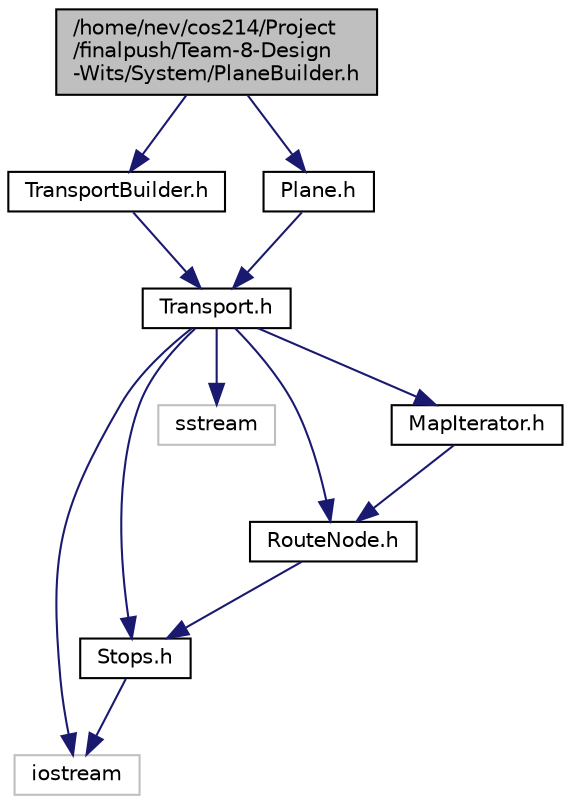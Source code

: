 digraph "/home/nev/cos214/Project/finalpush/Team-8-Design-Wits/System/PlaneBuilder.h"
{
 // LATEX_PDF_SIZE
  edge [fontname="Helvetica",fontsize="10",labelfontname="Helvetica",labelfontsize="10"];
  node [fontname="Helvetica",fontsize="10",shape=record];
  Node1 [label="/home/nev/cos214/Project\l/finalpush/Team-8-Design\l-Wits/System/PlaneBuilder.h",height=0.2,width=0.4,color="black", fillcolor="grey75", style="filled", fontcolor="black",tooltip="This file implements the PlaneBuilder class."];
  Node1 -> Node2 [color="midnightblue",fontsize="10",style="solid",fontname="Helvetica"];
  Node2 [label="TransportBuilder.h",height=0.2,width=0.4,color="black", fillcolor="white", style="filled",URL="$TransportBuilder_8h.html",tooltip="This file declares the TransportBuilder class interface."];
  Node2 -> Node3 [color="midnightblue",fontsize="10",style="solid",fontname="Helvetica"];
  Node3 [label="Transport.h",height=0.2,width=0.4,color="black", fillcolor="white", style="filled",URL="$Transport_8h.html",tooltip="This file declares the Transport class interface."];
  Node3 -> Node4 [color="midnightblue",fontsize="10",style="solid",fontname="Helvetica"];
  Node4 [label="iostream",height=0.2,width=0.4,color="grey75", fillcolor="white", style="filled",tooltip=" "];
  Node3 -> Node5 [color="midnightblue",fontsize="10",style="solid",fontname="Helvetica"];
  Node5 [label="Stops.h",height=0.2,width=0.4,color="black", fillcolor="white", style="filled",URL="$Stops_8h.html",tooltip="This file implements the Stops class."];
  Node5 -> Node4 [color="midnightblue",fontsize="10",style="solid",fontname="Helvetica"];
  Node3 -> Node6 [color="midnightblue",fontsize="10",style="solid",fontname="Helvetica"];
  Node6 [label="sstream",height=0.2,width=0.4,color="grey75", fillcolor="white", style="filled",tooltip=" "];
  Node3 -> Node7 [color="midnightblue",fontsize="10",style="solid",fontname="Helvetica"];
  Node7 [label="RouteNode.h",height=0.2,width=0.4,color="black", fillcolor="white", style="filled",URL="$RouteNode_8h.html",tooltip="This file implements the RouteNode class."];
  Node7 -> Node5 [color="midnightblue",fontsize="10",style="solid",fontname="Helvetica"];
  Node3 -> Node8 [color="midnightblue",fontsize="10",style="solid",fontname="Helvetica"];
  Node8 [label="MapIterator.h",height=0.2,width=0.4,color="black", fillcolor="white", style="filled",URL="$MapIterator_8h.html",tooltip="This file implements the MapIterator class."];
  Node8 -> Node7 [color="midnightblue",fontsize="10",style="solid",fontname="Helvetica"];
  Node1 -> Node9 [color="midnightblue",fontsize="10",style="solid",fontname="Helvetica"];
  Node9 [label="Plane.h",height=0.2,width=0.4,color="black", fillcolor="white", style="filled",URL="$Plane_8h.html",tooltip="This file implements the Plane class."];
  Node9 -> Node3 [color="midnightblue",fontsize="10",style="solid",fontname="Helvetica"];
}
